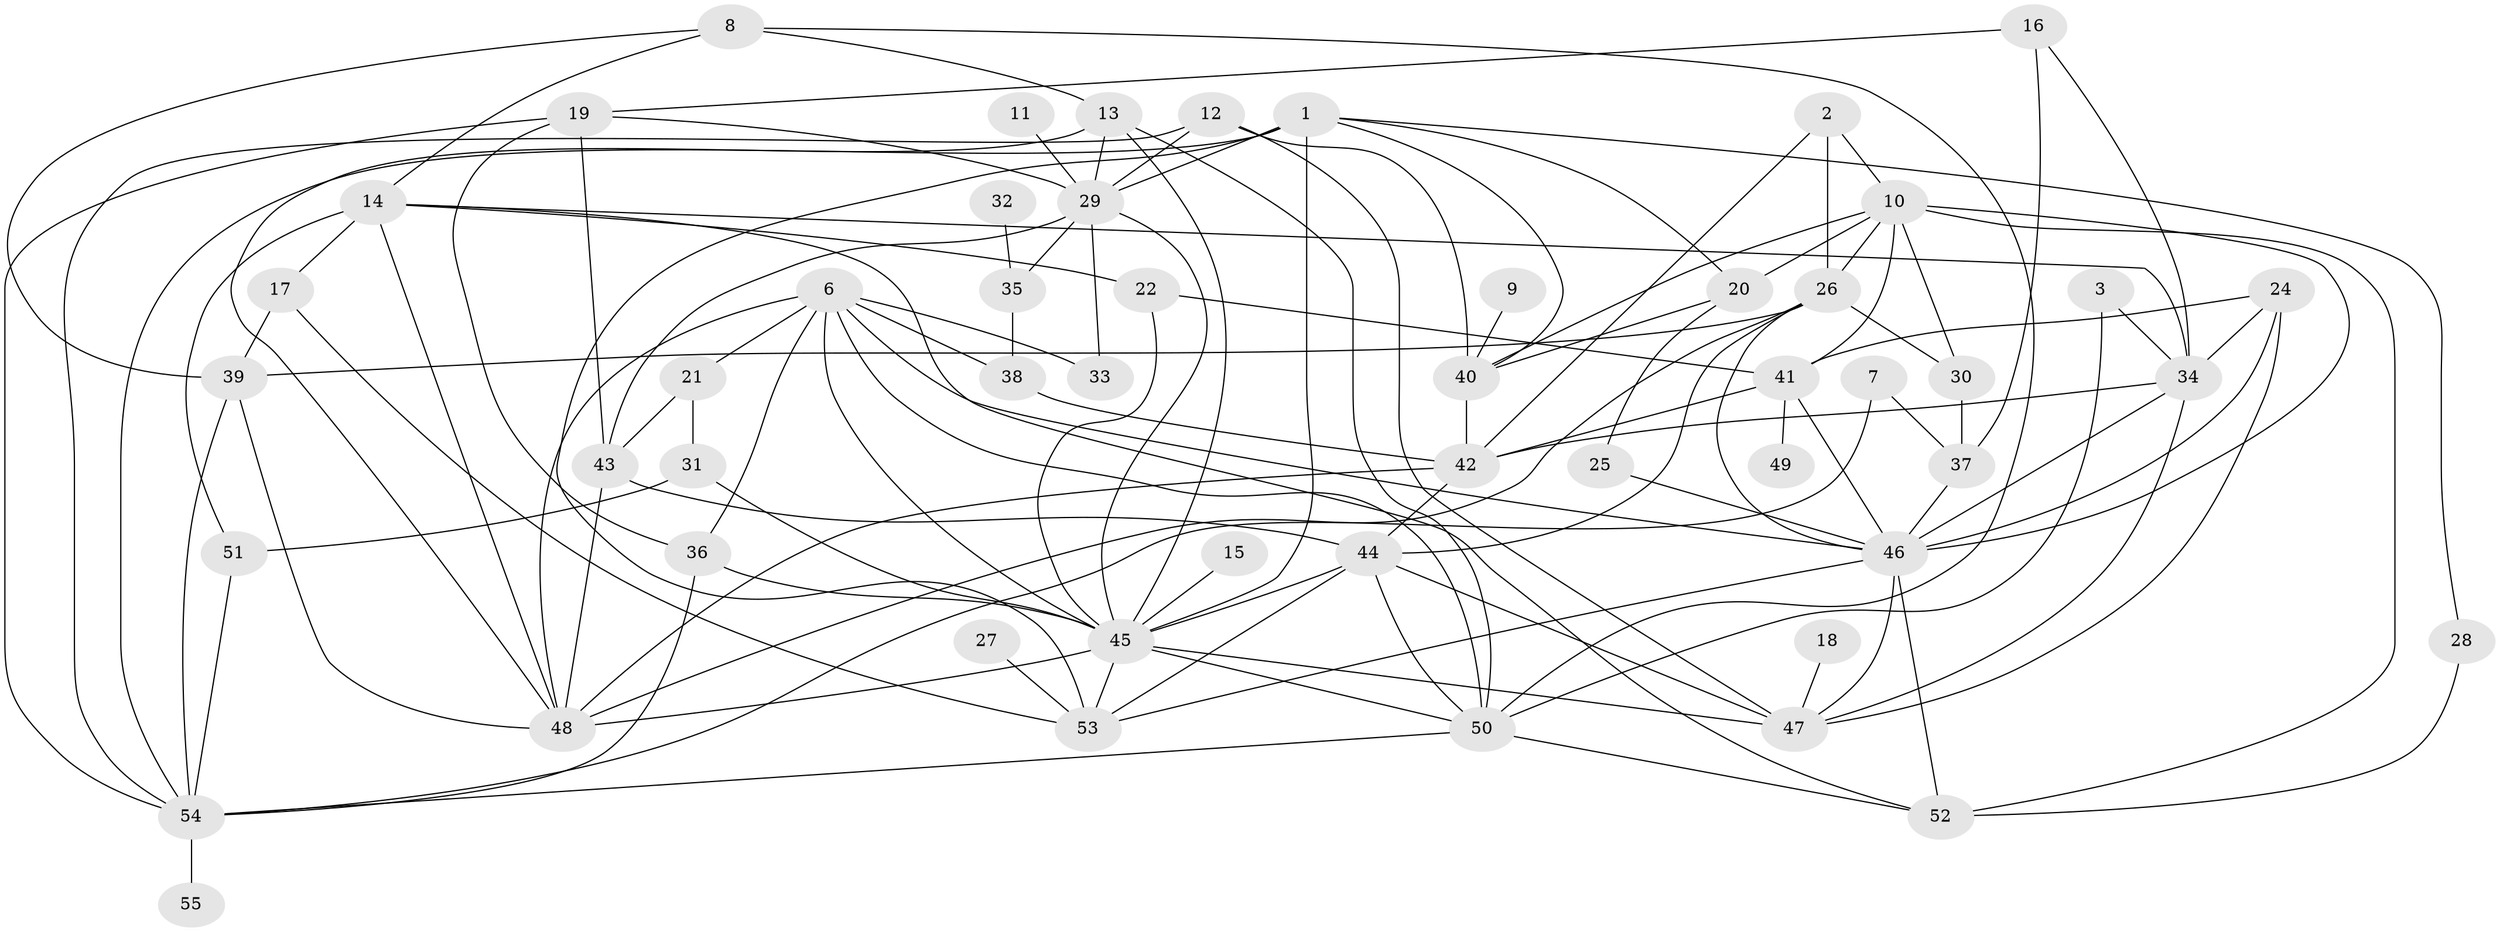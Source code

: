 // original degree distribution, {4: 0.14545454545454545, 3: 0.2545454545454545, 5: 0.13636363636363635, 2: 0.2, 6: 0.1, 1: 0.12727272727272726, 0: 0.02727272727272727, 7: 0.00909090909090909}
// Generated by graph-tools (version 1.1) at 2025/25/03/09/25 03:25:18]
// undirected, 52 vertices, 119 edges
graph export_dot {
graph [start="1"]
  node [color=gray90,style=filled];
  1;
  2;
  3;
  6;
  7;
  8;
  9;
  10;
  11;
  12;
  13;
  14;
  15;
  16;
  17;
  18;
  19;
  20;
  21;
  22;
  24;
  25;
  26;
  27;
  28;
  29;
  30;
  31;
  32;
  33;
  34;
  35;
  36;
  37;
  38;
  39;
  40;
  41;
  42;
  43;
  44;
  45;
  46;
  47;
  48;
  49;
  50;
  51;
  52;
  53;
  54;
  55;
  1 -- 20 [weight=1.0];
  1 -- 28 [weight=1.0];
  1 -- 29 [weight=1.0];
  1 -- 40 [weight=1.0];
  1 -- 45 [weight=1.0];
  1 -- 53 [weight=1.0];
  1 -- 54 [weight=1.0];
  2 -- 10 [weight=1.0];
  2 -- 26 [weight=1.0];
  2 -- 42 [weight=1.0];
  3 -- 34 [weight=1.0];
  3 -- 50 [weight=1.0];
  6 -- 21 [weight=1.0];
  6 -- 33 [weight=1.0];
  6 -- 36 [weight=1.0];
  6 -- 38 [weight=1.0];
  6 -- 45 [weight=1.0];
  6 -- 46 [weight=1.0];
  6 -- 48 [weight=1.0];
  6 -- 50 [weight=1.0];
  7 -- 37 [weight=1.0];
  7 -- 54 [weight=1.0];
  8 -- 13 [weight=1.0];
  8 -- 14 [weight=1.0];
  8 -- 39 [weight=1.0];
  8 -- 50 [weight=1.0];
  9 -- 40 [weight=1.0];
  10 -- 20 [weight=1.0];
  10 -- 26 [weight=1.0];
  10 -- 30 [weight=1.0];
  10 -- 40 [weight=1.0];
  10 -- 41 [weight=1.0];
  10 -- 46 [weight=1.0];
  10 -- 52 [weight=1.0];
  11 -- 29 [weight=1.0];
  12 -- 29 [weight=1.0];
  12 -- 40 [weight=1.0];
  12 -- 47 [weight=1.0];
  12 -- 54 [weight=1.0];
  13 -- 29 [weight=1.0];
  13 -- 45 [weight=1.0];
  13 -- 48 [weight=1.0];
  13 -- 50 [weight=1.0];
  14 -- 17 [weight=1.0];
  14 -- 22 [weight=1.0];
  14 -- 34 [weight=1.0];
  14 -- 48 [weight=1.0];
  14 -- 51 [weight=1.0];
  14 -- 52 [weight=1.0];
  15 -- 45 [weight=1.0];
  16 -- 19 [weight=1.0];
  16 -- 34 [weight=1.0];
  16 -- 37 [weight=1.0];
  17 -- 39 [weight=1.0];
  17 -- 53 [weight=1.0];
  18 -- 47 [weight=1.0];
  19 -- 29 [weight=1.0];
  19 -- 36 [weight=1.0];
  19 -- 43 [weight=1.0];
  19 -- 54 [weight=1.0];
  20 -- 25 [weight=1.0];
  20 -- 40 [weight=1.0];
  21 -- 31 [weight=1.0];
  21 -- 43 [weight=1.0];
  22 -- 41 [weight=1.0];
  22 -- 45 [weight=1.0];
  24 -- 34 [weight=1.0];
  24 -- 41 [weight=1.0];
  24 -- 46 [weight=1.0];
  24 -- 47 [weight=1.0];
  25 -- 46 [weight=1.0];
  26 -- 30 [weight=1.0];
  26 -- 39 [weight=1.0];
  26 -- 44 [weight=2.0];
  26 -- 46 [weight=1.0];
  26 -- 48 [weight=1.0];
  27 -- 53 [weight=1.0];
  28 -- 52 [weight=1.0];
  29 -- 33 [weight=1.0];
  29 -- 35 [weight=1.0];
  29 -- 43 [weight=1.0];
  29 -- 45 [weight=1.0];
  30 -- 37 [weight=1.0];
  31 -- 45 [weight=1.0];
  31 -- 51 [weight=1.0];
  32 -- 35 [weight=1.0];
  34 -- 42 [weight=1.0];
  34 -- 46 [weight=1.0];
  34 -- 47 [weight=1.0];
  35 -- 38 [weight=1.0];
  36 -- 45 [weight=1.0];
  36 -- 54 [weight=1.0];
  37 -- 46 [weight=1.0];
  38 -- 42 [weight=1.0];
  39 -- 48 [weight=1.0];
  39 -- 54 [weight=1.0];
  40 -- 42 [weight=1.0];
  41 -- 42 [weight=1.0];
  41 -- 46 [weight=1.0];
  41 -- 49 [weight=1.0];
  42 -- 44 [weight=1.0];
  42 -- 48 [weight=1.0];
  43 -- 44 [weight=1.0];
  43 -- 48 [weight=1.0];
  44 -- 45 [weight=1.0];
  44 -- 47 [weight=1.0];
  44 -- 50 [weight=1.0];
  44 -- 53 [weight=1.0];
  45 -- 47 [weight=2.0];
  45 -- 48 [weight=1.0];
  45 -- 50 [weight=1.0];
  45 -- 53 [weight=1.0];
  46 -- 47 [weight=1.0];
  46 -- 52 [weight=1.0];
  46 -- 53 [weight=1.0];
  50 -- 52 [weight=1.0];
  50 -- 54 [weight=1.0];
  51 -- 54 [weight=1.0];
  54 -- 55 [weight=1.0];
}
